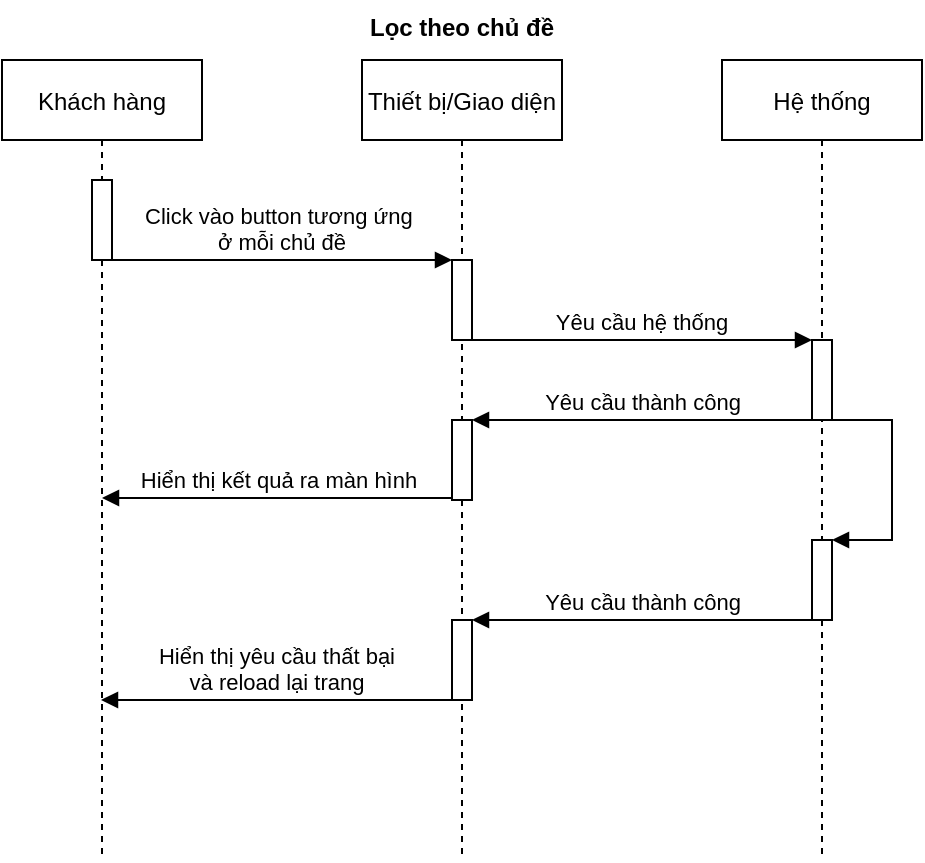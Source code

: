 <mxfile version="15.1.4" type="github">
  <diagram id="RIUnmxglVhpnbEQETzyr" name="Page-1">
    <mxGraphModel dx="1662" dy="794" grid="1" gridSize="10" guides="1" tooltips="1" connect="1" arrows="1" fold="1" page="1" pageScale="1" pageWidth="827" pageHeight="1169" math="0" shadow="0">
      <root>
        <mxCell id="0" />
        <mxCell id="1" parent="0" />
        <mxCell id="HQxGrHXjPFdWRkts6i6A-1" value="Khách hàng" style="shape=umlLifeline;perimeter=lifelinePerimeter;container=1;collapsible=0;recursiveResize=0;rounded=0;shadow=0;strokeWidth=1;" parent="1" vertex="1">
          <mxGeometry x="120" y="80" width="100" height="400" as="geometry" />
        </mxCell>
        <mxCell id="HQxGrHXjPFdWRkts6i6A-2" value="" style="points=[];perimeter=orthogonalPerimeter;rounded=0;shadow=0;strokeWidth=1;" parent="HQxGrHXjPFdWRkts6i6A-1" vertex="1">
          <mxGeometry x="45" y="60" width="10" height="40" as="geometry" />
        </mxCell>
        <mxCell id="HQxGrHXjPFdWRkts6i6A-3" value="Thiết bị/Giao diện" style="shape=umlLifeline;perimeter=lifelinePerimeter;container=1;collapsible=0;recursiveResize=0;rounded=0;shadow=0;strokeWidth=1;" parent="1" vertex="1">
          <mxGeometry x="300" y="80" width="100" height="400" as="geometry" />
        </mxCell>
        <mxCell id="HQxGrHXjPFdWRkts6i6A-4" value="" style="points=[];perimeter=orthogonalPerimeter;rounded=0;shadow=0;strokeWidth=1;" parent="HQxGrHXjPFdWRkts6i6A-3" vertex="1">
          <mxGeometry x="45" y="100" width="10" height="40" as="geometry" />
        </mxCell>
        <mxCell id="HQxGrHXjPFdWRkts6i6A-5" value="Click vào button tương ứng &#xa;ở mỗi chủ đề" style="verticalAlign=bottom;endArrow=block;shadow=0;strokeWidth=1;" parent="1" source="HQxGrHXjPFdWRkts6i6A-2" target="HQxGrHXjPFdWRkts6i6A-4" edge="1">
          <mxGeometry relative="1" as="geometry">
            <mxPoint x="275" y="160" as="sourcePoint" />
            <mxPoint x="320" y="200" as="targetPoint" />
            <Array as="points">
              <mxPoint x="240" y="180" />
              <mxPoint x="320" y="180" />
            </Array>
          </mxGeometry>
        </mxCell>
        <mxCell id="HQxGrHXjPFdWRkts6i6A-6" value="Hệ thống" style="shape=umlLifeline;perimeter=lifelinePerimeter;container=1;collapsible=0;recursiveResize=0;rounded=0;shadow=0;strokeWidth=1;" parent="1" vertex="1">
          <mxGeometry x="480" y="80" width="100" height="400" as="geometry" />
        </mxCell>
        <mxCell id="HQxGrHXjPFdWRkts6i6A-7" value="" style="points=[];perimeter=orthogonalPerimeter;rounded=0;shadow=0;strokeWidth=1;" parent="HQxGrHXjPFdWRkts6i6A-6" vertex="1">
          <mxGeometry x="45" y="140" width="10" height="40" as="geometry" />
        </mxCell>
        <mxCell id="HQxGrHXjPFdWRkts6i6A-8" value="Yêu cầu hệ thống" style="verticalAlign=bottom;endArrow=block;shadow=0;strokeWidth=1;" parent="1" source="HQxGrHXjPFdWRkts6i6A-4" target="HQxGrHXjPFdWRkts6i6A-7" edge="1">
          <mxGeometry relative="1" as="geometry">
            <mxPoint x="350" y="160.0" as="sourcePoint" />
            <mxPoint x="520" y="160.0" as="targetPoint" />
            <Array as="points">
              <mxPoint x="410" y="220" />
            </Array>
          </mxGeometry>
        </mxCell>
        <mxCell id="HQxGrHXjPFdWRkts6i6A-11" value="Yêu cầu thành công" style="html=1;verticalAlign=bottom;endArrow=block;" parent="1" source="HQxGrHXjPFdWRkts6i6A-7" target="HQxGrHXjPFdWRkts6i6A-12" edge="1">
          <mxGeometry width="80" relative="1" as="geometry">
            <mxPoint x="520" y="260" as="sourcePoint" />
            <mxPoint x="460" y="300" as="targetPoint" />
            <Array as="points">
              <mxPoint x="500" y="260" />
              <mxPoint x="440" y="260" />
            </Array>
          </mxGeometry>
        </mxCell>
        <mxCell id="HQxGrHXjPFdWRkts6i6A-12" value="" style="points=[];perimeter=orthogonalPerimeter;rounded=0;shadow=0;strokeWidth=1;" parent="1" vertex="1">
          <mxGeometry x="345" y="260" width="10" height="40" as="geometry" />
        </mxCell>
        <mxCell id="HQxGrHXjPFdWRkts6i6A-13" value="Hiển thị kết quả ra màn hình" style="html=1;verticalAlign=bottom;endArrow=block;" parent="1" source="HQxGrHXjPFdWRkts6i6A-12" target="HQxGrHXjPFdWRkts6i6A-1" edge="1">
          <mxGeometry width="80" relative="1" as="geometry">
            <mxPoint x="345" y="299" as="sourcePoint" />
            <mxPoint x="175" y="299" as="targetPoint" />
            <Array as="points">
              <mxPoint x="320" y="299" />
              <mxPoint x="260" y="299" />
            </Array>
          </mxGeometry>
        </mxCell>
        <mxCell id="HQxGrHXjPFdWRkts6i6A-17" value="Lọc theo chủ đề" style="text;align=center;fontStyle=1;verticalAlign=middle;spacingLeft=3;spacingRight=3;strokeColor=none;rotatable=0;points=[[0,0.5],[1,0.5]];portConstraint=eastwest;" parent="1" vertex="1">
          <mxGeometry x="310" y="50" width="80" height="26" as="geometry" />
        </mxCell>
        <mxCell id="MCC7hr2LS3rmoBYIaNcz-2" value="" style="html=1;points=[];perimeter=orthogonalPerimeter;" vertex="1" parent="1">
          <mxGeometry x="525" y="320" width="10" height="40" as="geometry" />
        </mxCell>
        <mxCell id="MCC7hr2LS3rmoBYIaNcz-3" value="" style="edgeStyle=orthogonalEdgeStyle;html=1;align=left;spacingLeft=2;endArrow=block;rounded=0;entryX=1;entryY=0;" edge="1" target="MCC7hr2LS3rmoBYIaNcz-2" parent="1">
          <mxGeometry x="0.5" y="109" relative="1" as="geometry">
            <mxPoint x="535" y="260" as="sourcePoint" />
            <Array as="points">
              <mxPoint x="565" y="260" />
            </Array>
            <mxPoint x="105" y="-79" as="offset" />
          </mxGeometry>
        </mxCell>
        <mxCell id="MCC7hr2LS3rmoBYIaNcz-4" value="Yêu cầu thành công" style="html=1;verticalAlign=bottom;endArrow=block;" edge="1" parent="1">
          <mxGeometry width="80" relative="1" as="geometry">
            <mxPoint x="525" y="360" as="sourcePoint" />
            <mxPoint x="355" y="360" as="targetPoint" />
            <Array as="points">
              <mxPoint x="500" y="360" />
              <mxPoint x="440" y="360" />
            </Array>
          </mxGeometry>
        </mxCell>
        <mxCell id="MCC7hr2LS3rmoBYIaNcz-5" value="" style="points=[];perimeter=orthogonalPerimeter;rounded=0;shadow=0;strokeWidth=1;" vertex="1" parent="1">
          <mxGeometry x="345" y="360" width="10" height="40" as="geometry" />
        </mxCell>
        <mxCell id="MCC7hr2LS3rmoBYIaNcz-6" value="Hiển thị yêu cầu thất bại&lt;br&gt;và reload lại trang" style="html=1;verticalAlign=bottom;endArrow=block;" edge="1" parent="1">
          <mxGeometry width="80" relative="1" as="geometry">
            <mxPoint x="345" y="400" as="sourcePoint" />
            <mxPoint x="169.5" y="400" as="targetPoint" />
            <Array as="points">
              <mxPoint x="320" y="400" />
              <mxPoint x="260" y="400" />
            </Array>
          </mxGeometry>
        </mxCell>
      </root>
    </mxGraphModel>
  </diagram>
</mxfile>
